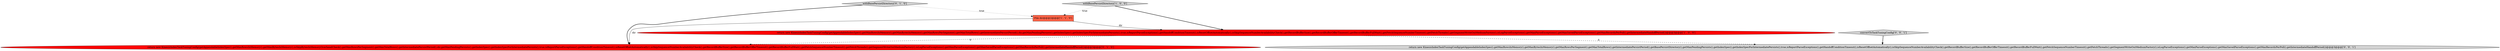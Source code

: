 digraph {
2 [style = filled, label = "return new KinesisIndexTaskTuningConfig(getAppendableIndexSpec(),getMaxRowsInMemory(),getMaxBytesInMemory(),getMaxRowsPerSegment(),getMaxTotalRows(),getIntermediatePersistPeriod(),dir,getMaxPendingPersists(),getIndexSpec(),getIndexSpecForIntermediatePersists(),true,isReportParseExceptions(),getHandoffConditionTimeout(),isResetOffsetAutomatically(),isSkipSequenceNumberAvailabilityCheck(),getRecordBufferSize(),getRecordBufferOfferTimeout(),getRecordBufferFullWait(),getFetchSequenceNumberTimeout(),getFetchThreads(),getSegmentWriteOutMediumFactory(),isLogParseExceptions(),getMaxParseExceptions(),getMaxSavedParseExceptions(),getMaxRecordsPerPoll(),getIntermediateHandoffPeriod())@@@3@@@['1', '0', '0']", fillcolor = red, shape = ellipse image = "AAA1AAABBB1BBB"];
4 [style = filled, label = "return new KinesisIndexTaskTuningConfig(getAppendableIndexSpec(),getMaxRowsInMemory(),getMaxBytesInMemory(),isSkipBytesInMemoryOverheadCheck(),getMaxRowsPerSegment(),getMaxTotalRows(),getIntermediatePersistPeriod(),dir,getMaxPendingPersists(),getIndexSpec(),getIndexSpecForIntermediatePersists(),true,isReportParseExceptions(),getHandoffConditionTimeout(),isResetOffsetAutomatically(),isSkipSequenceNumberAvailabilityCheck(),getRecordBufferSize(),getRecordBufferOfferTimeout(),getRecordBufferFullWait(),getFetchSequenceNumberTimeout(),getFetchThreads(),getSegmentWriteOutMediumFactory(),isLogParseExceptions(),getMaxParseExceptions(),getMaxSavedParseExceptions(),getMaxRecordsPerPoll(),getIntermediateHandoffPeriod())@@@3@@@['0', '1', '0']", fillcolor = red, shape = ellipse image = "AAA1AAABBB2BBB"];
5 [style = filled, label = "return new KinesisIndexTaskTuningConfig(getAppendableIndexSpec(),getMaxRowsInMemory(),getMaxBytesInMemory(),getMaxRowsPerSegment(),getMaxTotalRows(),getIntermediatePersistPeriod(),getBasePersistDirectory(),getMaxPendingPersists(),getIndexSpec(),getIndexSpecForIntermediatePersists(),true,isReportParseExceptions(),getHandoffConditionTimeout(),isResetOffsetAutomatically(),isSkipSequenceNumberAvailabilityCheck(),getRecordBufferSize(),getRecordBufferOfferTimeout(),getRecordBufferFullWait(),getFetchSequenceNumberTimeout(),getFetchThreads(),getSegmentWriteOutMediumFactory(),isLogParseExceptions(),getMaxParseExceptions(),getMaxSavedParseExceptions(),getMaxRecordsPerPoll(),getIntermediateHandoffPeriod())@@@3@@@['0', '0', '1']", fillcolor = lightgray, shape = ellipse image = "AAA0AAABBB3BBB"];
6 [style = filled, label = "convertToTaskTuningConfig['0', '0', '1']", fillcolor = lightgray, shape = diamond image = "AAA0AAABBB3BBB"];
3 [style = filled, label = "withBasePersistDirectory['0', '1', '0']", fillcolor = lightgray, shape = diamond image = "AAA0AAABBB2BBB"];
0 [style = filled, label = "File dir@@@2@@@['1', '1', '0']", fillcolor = tomato, shape = box image = "AAA0AAABBB1BBB"];
1 [style = filled, label = "withBasePersistDirectory['1', '0', '0']", fillcolor = lightgray, shape = diamond image = "AAA0AAABBB1BBB"];
6->5 [style = bold, label=""];
2->5 [style = dashed, label="0"];
1->2 [style = bold, label=""];
1->0 [style = dotted, label="true"];
0->4 [style = solid, label="dir"];
3->4 [style = bold, label=""];
0->2 [style = solid, label="dir"];
2->4 [style = dashed, label="0"];
3->0 [style = dotted, label="true"];
}
